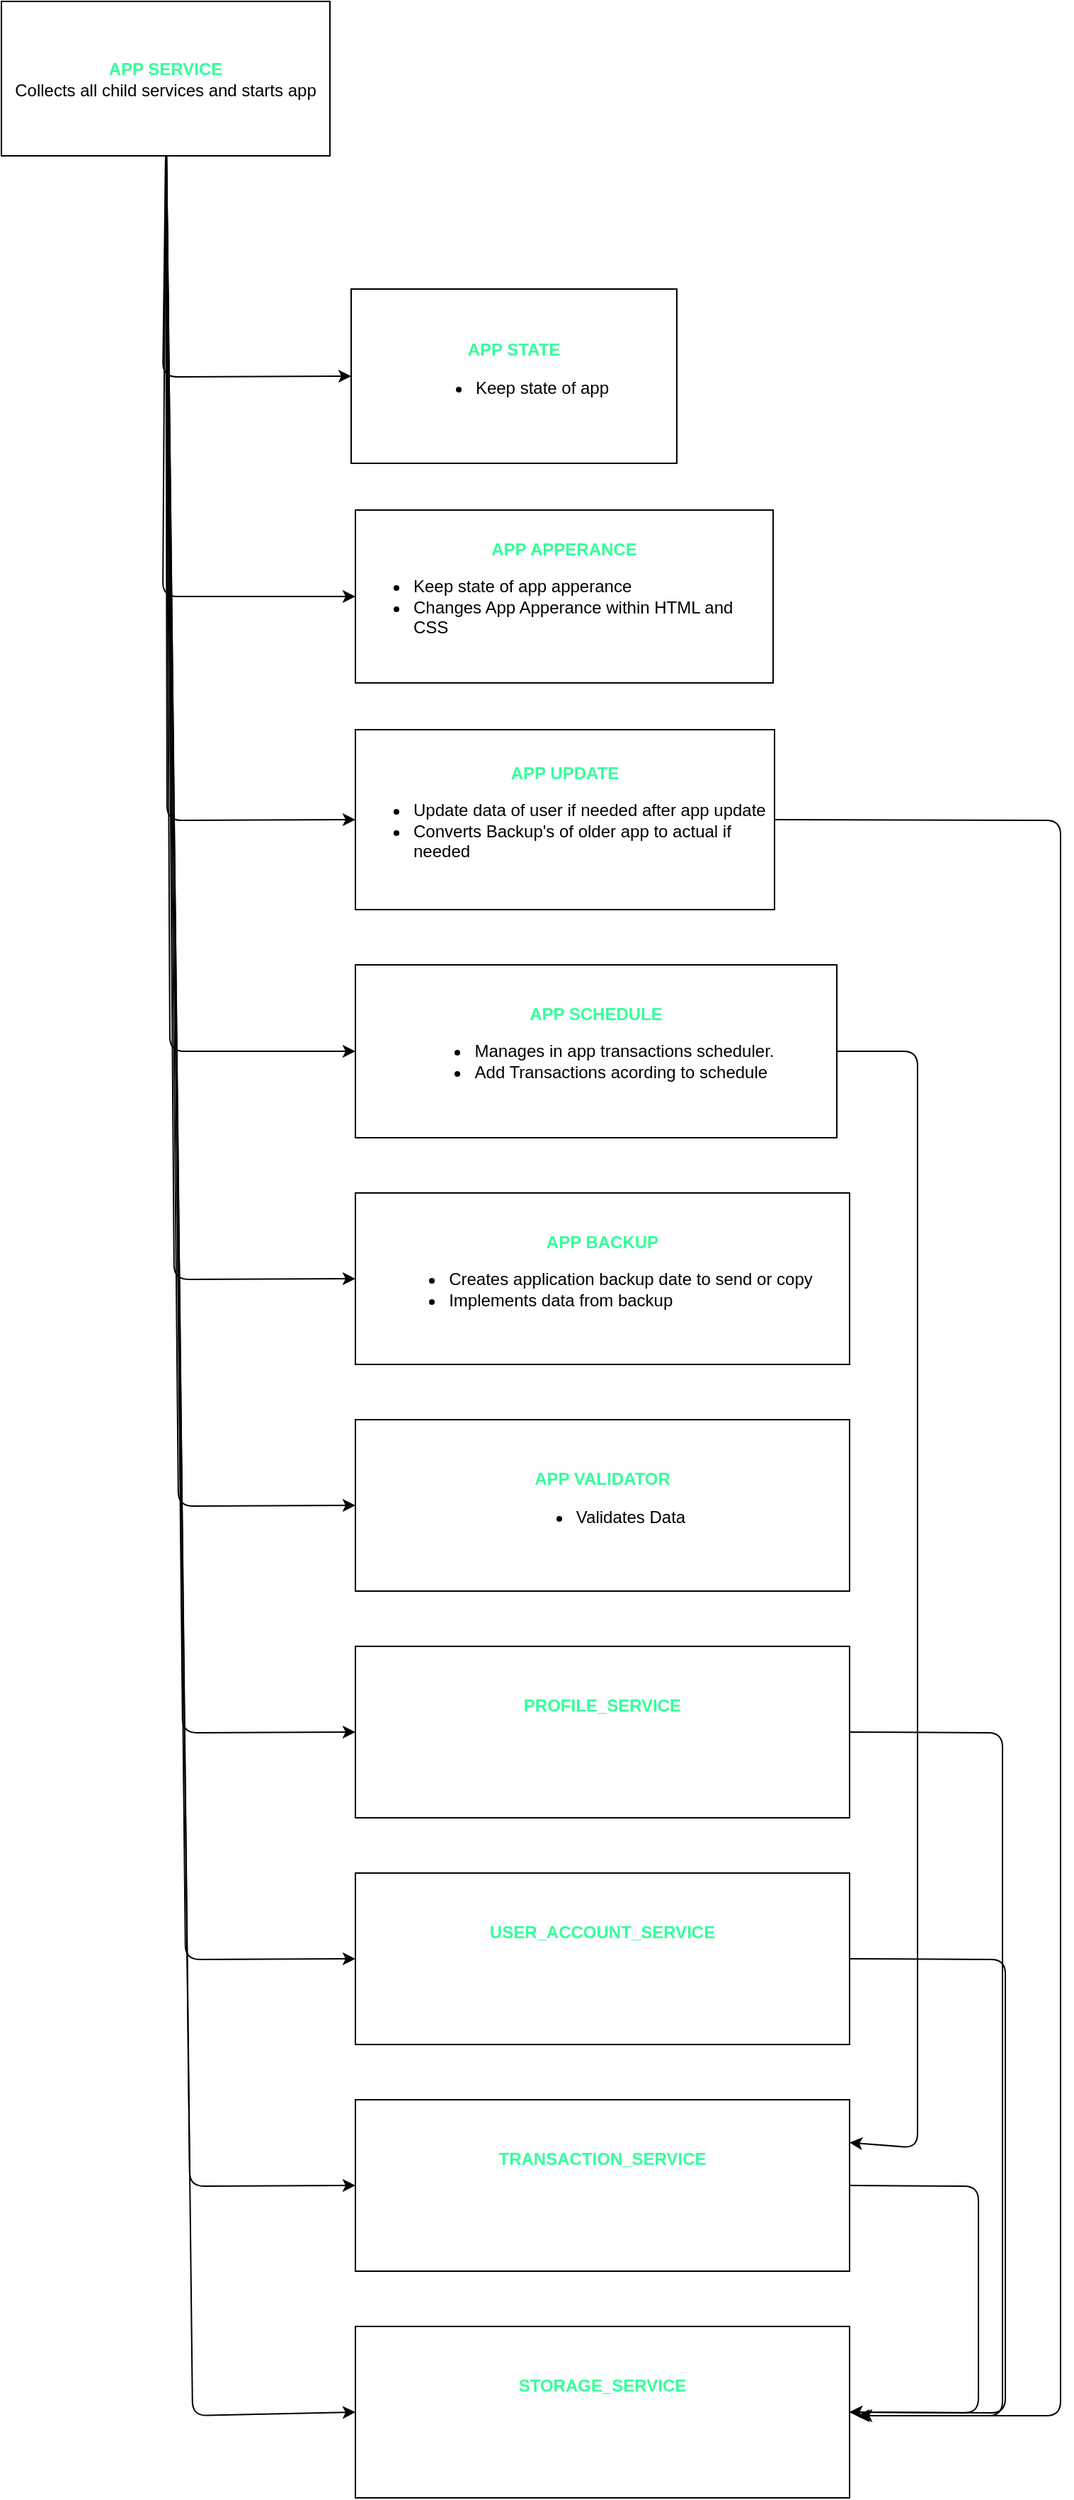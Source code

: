 <mxfile>
    <diagram id="R2RRpO5pG8_qlRIXTBHp" name="APP SERVICES">
        <mxGraphModel dx="1194" dy="804" grid="0" gridSize="10" guides="1" tooltips="1" connect="1" arrows="1" fold="1" page="1" pageScale="1" pageWidth="1000" pageHeight="2000" background="none" math="0" shadow="0">
            <root>
                <mxCell id="0"/>
                <mxCell id="1" parent="0"/>
                <mxCell id="5" style="edgeStyle=none;html=1;entryX=0;entryY=0.5;entryDx=0;entryDy=0;exitX=0.5;exitY=1;exitDx=0;exitDy=0;" parent="1" source="2" target="3" edge="1">
                    <mxGeometry relative="1" as="geometry">
                        <Array as="points">
                            <mxPoint x="182" y="293"/>
                        </Array>
                    </mxGeometry>
                </mxCell>
                <mxCell id="7" style="edgeStyle=none;html=1;entryX=0;entryY=0.5;entryDx=0;entryDy=0;exitX=0.5;exitY=1;exitDx=0;exitDy=0;" parent="1" source="2" target="6" edge="1">
                    <mxGeometry relative="1" as="geometry">
                        <Array as="points">
                            <mxPoint x="182" y="448"/>
                        </Array>
                    </mxGeometry>
                </mxCell>
                <mxCell id="9" style="edgeStyle=none;html=1;exitX=0.5;exitY=1;exitDx=0;exitDy=0;entryX=0;entryY=0.5;entryDx=0;entryDy=0;" parent="1" source="2" target="8" edge="1">
                    <mxGeometry relative="1" as="geometry">
                        <mxPoint x="269" y="492" as="targetPoint"/>
                        <Array as="points">
                            <mxPoint x="185" y="606"/>
                        </Array>
                    </mxGeometry>
                </mxCell>
                <mxCell id="11" style="edgeStyle=none;html=1;entryX=0;entryY=0.5;entryDx=0;entryDy=0;fontColor=#33FF99;exitX=0.5;exitY=1;exitDx=0;exitDy=0;" parent="1" source="2" target="10" edge="1">
                    <mxGeometry relative="1" as="geometry">
                        <Array as="points">
                            <mxPoint x="187" y="769"/>
                        </Array>
                    </mxGeometry>
                </mxCell>
                <mxCell id="13" style="edgeStyle=none;html=1;entryX=0;entryY=0.5;entryDx=0;entryDy=0;fontColor=#33FF99;exitX=0.5;exitY=1;exitDx=0;exitDy=0;" parent="1" source="2" target="12" edge="1">
                    <mxGeometry relative="1" as="geometry">
                        <Array as="points">
                            <mxPoint x="190" y="930"/>
                        </Array>
                    </mxGeometry>
                </mxCell>
                <mxCell id="15" style="edgeStyle=none;html=1;entryX=0;entryY=0.5;entryDx=0;entryDy=0;exitX=0.5;exitY=1;exitDx=0;exitDy=0;" parent="1" source="2" target="14" edge="1">
                    <mxGeometry relative="1" as="geometry">
                        <Array as="points">
                            <mxPoint x="193" y="1090"/>
                        </Array>
                    </mxGeometry>
                </mxCell>
                <mxCell id="18" style="edgeStyle=none;html=1;entryX=0;entryY=0.5;entryDx=0;entryDy=0;" parent="1" source="2" target="16" edge="1">
                    <mxGeometry relative="1" as="geometry">
                        <mxPoint x="114" y="807" as="targetPoint"/>
                        <Array as="points">
                            <mxPoint x="196" y="1250"/>
                        </Array>
                    </mxGeometry>
                </mxCell>
                <mxCell id="21" style="edgeStyle=none;html=1;fontColor=#FFFFFF;entryX=0;entryY=0.5;entryDx=0;entryDy=0;" parent="1" source="2" target="19" edge="1">
                    <mxGeometry relative="1" as="geometry">
                        <mxPoint x="100" y="1093" as="targetPoint"/>
                        <Array as="points">
                            <mxPoint x="198" y="1410"/>
                        </Array>
                    </mxGeometry>
                </mxCell>
                <mxCell id="23" style="edgeStyle=none;html=1;fontColor=#FFFFFF;entryX=0;entryY=0.5;entryDx=0;entryDy=0;" parent="1" source="2" target="22" edge="1">
                    <mxGeometry relative="1" as="geometry">
                        <mxPoint x="116" y="1048" as="targetPoint"/>
                        <Array as="points">
                            <mxPoint x="201" y="1570"/>
                        </Array>
                    </mxGeometry>
                </mxCell>
                <mxCell id="25" style="edgeStyle=none;html=1;entryX=0;entryY=0.5;entryDx=0;entryDy=0;fontColor=#FFFFFF;" parent="1" source="2" target="24" edge="1">
                    <mxGeometry relative="1" as="geometry">
                        <Array as="points">
                            <mxPoint x="203" y="1732"/>
                        </Array>
                    </mxGeometry>
                </mxCell>
                <mxCell id="2" value="&lt;b&gt;&lt;font color=&quot;#33ff99&quot;&gt;APP SERVICE&lt;/font&gt;&lt;/b&gt;&lt;br&gt;Collects all child services and starts app" style="rounded=0;whiteSpace=wrap;html=1;" parent="1" vertex="1">
                    <mxGeometry x="68" y="28" width="232" height="109" as="geometry"/>
                </mxCell>
                <mxCell id="3" value="&lt;font color=&quot;#33ff99&quot;&gt;&lt;b&gt;APP STATE&lt;/b&gt;&lt;/font&gt;&lt;br&gt;&lt;ul&gt;&lt;li style=&quot;text-align: left;&quot;&gt;Keep state of app&lt;/li&gt;&lt;/ul&gt;" style="rounded=0;whiteSpace=wrap;html=1;shadow=0;glass=0;" parent="1" vertex="1">
                    <mxGeometry x="315" y="231" width="230" height="123" as="geometry"/>
                </mxCell>
                <mxCell id="6" value="&lt;b&gt;&lt;font color=&quot;#33ff99&quot;&gt;APP APPERANCE&lt;/font&gt;&lt;/b&gt;&lt;br&gt;&lt;ul&gt;&lt;li style=&quot;text-align: left;&quot;&gt;Keep state of app apperance&lt;/li&gt;&lt;li style=&quot;text-align: left;&quot;&gt;Changes App Apperance within HTML and CSS&lt;/li&gt;&lt;/ul&gt;" style="rounded=0;whiteSpace=wrap;html=1;" parent="1" vertex="1">
                    <mxGeometry x="318" y="387" width="295" height="122" as="geometry"/>
                </mxCell>
                <mxCell id="30" style="edgeStyle=none;html=1;fontColor=#FFFFFF;exitX=1;exitY=0.5;exitDx=0;exitDy=0;" parent="1" source="8" edge="1">
                    <mxGeometry relative="1" as="geometry">
                        <mxPoint x="672" y="1732" as="targetPoint"/>
                        <Array as="points">
                            <mxPoint x="816" y="606"/>
                            <mxPoint x="816" y="1732"/>
                        </Array>
                    </mxGeometry>
                </mxCell>
                <mxCell id="8" value="&lt;font color=&quot;#33ff99&quot;&gt;&lt;b&gt;APP UPDATE&lt;/b&gt;&lt;/font&gt;&lt;br&gt;&lt;ul&gt;&lt;li style=&quot;text-align: left;&quot;&gt;Update data of user if needed after app update&lt;/li&gt;&lt;li style=&quot;text-align: left;&quot;&gt;Converts Backup's of older app to actual if needed&lt;/li&gt;&lt;/ul&gt;" style="rounded=0;whiteSpace=wrap;html=1;align=center;" parent="1" vertex="1">
                    <mxGeometry x="318" y="542" width="296" height="127" as="geometry"/>
                </mxCell>
                <mxCell id="29" style="edgeStyle=none;html=1;exitX=1;exitY=0.5;exitDx=0;exitDy=0;fontColor=#FFFFFF;entryX=1;entryY=0.25;entryDx=0;entryDy=0;" parent="1" source="10" target="22" edge="1">
                    <mxGeometry relative="1" as="geometry">
                        <mxPoint x="669" y="1556" as="targetPoint"/>
                        <Array as="points">
                            <mxPoint x="715" y="769"/>
                            <mxPoint x="715" y="1543"/>
                        </Array>
                    </mxGeometry>
                </mxCell>
                <mxCell id="10" value="&lt;font color=&quot;#33ff99&quot;&gt;&lt;b&gt;APP SCHEDULE&lt;/b&gt;&lt;/font&gt;&lt;br&gt;&lt;ul&gt;&lt;li style=&quot;text-align: left;&quot;&gt;Manages in app transactions scheduler. &lt;/li&gt;&lt;li style=&quot;text-align: left;&quot;&gt;Add Transactions acording to schedule&lt;/li&gt;&lt;/ul&gt;" style="rounded=0;whiteSpace=wrap;html=1;" parent="1" vertex="1">
                    <mxGeometry x="318" y="708" width="340" height="122" as="geometry"/>
                </mxCell>
                <mxCell id="12" value="&lt;font color=&quot;#33ff99&quot;&gt;&lt;b&gt;APP BACKUP&lt;/b&gt;&lt;/font&gt;&lt;br&gt;&lt;ul&gt;&lt;li&gt;Creates application backup date to send or copy&lt;/li&gt;&lt;li style=&quot;text-align: left;&quot;&gt;Implements data from backup&lt;/li&gt;&lt;/ul&gt;" style="rounded=0;whiteSpace=wrap;html=1;" parent="1" vertex="1">
                    <mxGeometry x="318" y="869" width="349" height="121" as="geometry"/>
                </mxCell>
                <mxCell id="14" value="&lt;font color=&quot;#33ff99&quot;&gt;&lt;b&gt;APP VALIDATOR&lt;/b&gt;&lt;/font&gt;&lt;br&gt;&lt;ul&gt;&lt;li style=&quot;text-align: left;&quot;&gt;Validates Data&lt;/li&gt;&lt;/ul&gt;" style="rounded=0;whiteSpace=wrap;html=1;" parent="1" vertex="1">
                    <mxGeometry x="318" y="1029" width="349" height="121" as="geometry"/>
                </mxCell>
                <mxCell id="28" style="edgeStyle=none;html=1;fontColor=#FFFFFF;exitX=1;exitY=0.5;exitDx=0;exitDy=0;" parent="1" source="16" edge="1">
                    <mxGeometry relative="1" as="geometry">
                        <mxPoint x="674" y="1732" as="targetPoint"/>
                        <Array as="points">
                            <mxPoint x="775" y="1250"/>
                            <mxPoint x="775" y="1732"/>
                        </Array>
                    </mxGeometry>
                </mxCell>
                <mxCell id="16" value="&lt;font style=&quot;font-weight: bold;&quot; color=&quot;#33ff99&quot;&gt;PROFILE_SERVICE&lt;/font&gt;&lt;font style=&quot;&quot; color=&quot;#ffffff&quot;&gt;&lt;br&gt;&lt;div style=&quot;&quot;&gt;&lt;ul&gt;&lt;li style=&quot;text-align: left;&quot;&gt;Manages user profile&lt;/li&gt;&lt;/ul&gt;&lt;/div&gt;&lt;/font&gt;" style="rounded=0;whiteSpace=wrap;html=1;glass=0;shadow=0;" parent="1" vertex="1">
                    <mxGeometry x="318" y="1189" width="349" height="121" as="geometry"/>
                </mxCell>
                <mxCell id="27" style="edgeStyle=none;html=1;fontColor=#FFFFFF;exitX=1;exitY=0.5;exitDx=0;exitDy=0;entryX=1;entryY=0.5;entryDx=0;entryDy=0;" parent="1" source="19" target="24" edge="1">
                    <mxGeometry relative="1" as="geometry">
                        <mxPoint x="852.231" y="1481.077" as="targetPoint"/>
                        <Array as="points">
                            <mxPoint x="777" y="1410"/>
                            <mxPoint x="777" y="1730"/>
                        </Array>
                    </mxGeometry>
                </mxCell>
                <mxCell id="19" value="&lt;font style=&quot;font-weight: bold;&quot; color=&quot;#33ff99&quot;&gt;USER_ACCOUNT_SERVICE&lt;/font&gt;&lt;font style=&quot;&quot; color=&quot;#ffffff&quot;&gt;&lt;br&gt;&lt;div style=&quot;&quot;&gt;&lt;ul&gt;&lt;li style=&quot;text-align: left;&quot;&gt;Manages user accounts&lt;/li&gt;&lt;/ul&gt;&lt;/div&gt;&lt;/font&gt;" style="rounded=0;whiteSpace=wrap;html=1;glass=0;shadow=0;" parent="1" vertex="1">
                    <mxGeometry x="318" y="1349" width="349" height="121" as="geometry"/>
                </mxCell>
                <mxCell id="26" style="edgeStyle=none;html=1;entryX=1;entryY=0.5;entryDx=0;entryDy=0;fontColor=#FFFFFF;exitX=1;exitY=0.5;exitDx=0;exitDy=0;" parent="1" source="22" target="24" edge="1">
                    <mxGeometry relative="1" as="geometry">
                        <Array as="points">
                            <mxPoint x="758" y="1570"/>
                            <mxPoint x="758" y="1730"/>
                        </Array>
                    </mxGeometry>
                </mxCell>
                <mxCell id="22" value="&lt;font style=&quot;font-weight: bold;&quot; color=&quot;#33ff99&quot;&gt;TRANSACTION_SERVICE&lt;/font&gt;&lt;font style=&quot;&quot; color=&quot;#ffffff&quot;&gt;&lt;br&gt;&lt;div style=&quot;&quot;&gt;&lt;ul&gt;&lt;li style=&quot;text-align: left;&quot;&gt;Manages in app transactions&lt;/li&gt;&lt;/ul&gt;&lt;/div&gt;&lt;/font&gt;" style="rounded=0;whiteSpace=wrap;html=1;glass=0;shadow=0;" parent="1" vertex="1">
                    <mxGeometry x="318" y="1509" width="349" height="121" as="geometry"/>
                </mxCell>
                <mxCell id="24" value="&lt;font style=&quot;font-weight: bold;&quot; color=&quot;#33ff99&quot;&gt;STORAGE_SERVICE&lt;/font&gt;&lt;font style=&quot;&quot; color=&quot;#ffffff&quot;&gt;&lt;br&gt;&lt;div style=&quot;&quot;&gt;&lt;ul&gt;&lt;li style=&quot;&quot;&gt;Comunicates with IndexedDB to store/retreive data&lt;/li&gt;&lt;/ul&gt;&lt;/div&gt;&lt;/font&gt;" style="rounded=0;whiteSpace=wrap;html=1;glass=0;shadow=0;align=center;" parent="1" vertex="1">
                    <mxGeometry x="318" y="1669" width="349" height="121" as="geometry"/>
                </mxCell>
            </root>
        </mxGraphModel>
    </diagram>
    <diagram id="59a2PRcinGY4OQETN3Uo" name="ALGORITHM - USER PROFILE SETUP">
        <mxGraphModel dx="1837" dy="1237" grid="0" gridSize="10" guides="1" tooltips="1" connect="1" arrows="1" fold="1" page="1" pageScale="1" pageWidth="1500" pageHeight="800" background="none" math="0" shadow="0">
            <root>
                <mxCell id="0"/>
                <mxCell id="1" parent="0"/>
                <mxCell id="B4HcWX0_UmRQ0bLkEdw8-1" value="User Profile Setup - ALGORITHM" style="text;html=1;strokeColor=none;fillColor=none;align=center;verticalAlign=middle;whiteSpace=wrap;rounded=0;shadow=0;glass=0;sketch=0;fontColor=#FFFFFF;fontSize=24;" parent="1" vertex="1">
                    <mxGeometry x="555.25" y="70" width="365" height="50" as="geometry"/>
                </mxCell>
                <mxCell id="B4HcWX0_UmRQ0bLkEdw8-5" style="edgeStyle=none;html=1;entryX=0.5;entryY=0;entryDx=0;entryDy=0;fontSize=13;fontColor=#FFFFFF;" parent="1" source="B4HcWX0_UmRQ0bLkEdw8-3" target="B4HcWX0_UmRQ0bLkEdw8-4" edge="1">
                    <mxGeometry relative="1" as="geometry">
                        <Array as="points">
                            <mxPoint x="719.25" y="238"/>
                            <mxPoint x="451.25" y="235"/>
                        </Array>
                    </mxGeometry>
                </mxCell>
                <mxCell id="B4HcWX0_UmRQ0bLkEdw8-16" style="edgeStyle=none;html=1;fontSize=13;fontColor=#FFFFFF;exitX=0.5;exitY=1;exitDx=0;exitDy=0;" parent="1" source="B4HcWX0_UmRQ0bLkEdw8-3" target="B4HcWX0_UmRQ0bLkEdw8-15" edge="1">
                    <mxGeometry relative="1" as="geometry">
                        <Array as="points">
                            <mxPoint x="719" y="238"/>
                            <mxPoint x="957" y="238"/>
                        </Array>
                    </mxGeometry>
                </mxCell>
                <mxCell id="B4HcWX0_UmRQ0bLkEdw8-3" value="&lt;font style=&quot;font-size: 13px;&quot;&gt;PAGE ENTER&lt;/font&gt;" style="ellipse;whiteSpace=wrap;html=1;rounded=0;shadow=0;glass=0;sketch=0;fontSize=24;fontColor=#FFFFFF;" parent="1" vertex="1">
                    <mxGeometry x="649.25" y="138" width="140" height="51" as="geometry"/>
                </mxCell>
                <mxCell id="B4HcWX0_UmRQ0bLkEdw8-7" value="" style="edgeStyle=none;html=1;fontSize=13;fontColor=#FFFFFF;entryX=0.5;entryY=0;entryDx=0;entryDy=0;" parent="1" source="B4HcWX0_UmRQ0bLkEdw8-4" target="B4HcWX0_UmRQ0bLkEdw8-6" edge="1">
                    <mxGeometry relative="1" as="geometry"/>
                </mxCell>
                <mxCell id="B4HcWX0_UmRQ0bLkEdw8-4" value="User gives profile image" style="shape=parallelogram;perimeter=parallelogramPerimeter;whiteSpace=wrap;html=1;fixedSize=1;rounded=0;shadow=0;glass=0;sketch=0;fontSize=13;fontColor=#FFFFFF;" parent="1" vertex="1">
                    <mxGeometry x="351.25" y="263" width="199" height="47" as="geometry"/>
                </mxCell>
                <mxCell id="B4HcWX0_UmRQ0bLkEdw8-14" value="" style="edgeStyle=none;html=1;fontSize=13;fontColor=#FFFFFF;" parent="1" source="B4HcWX0_UmRQ0bLkEdw8-6" target="B4HcWX0_UmRQ0bLkEdw8-13" edge="1">
                    <mxGeometry relative="1" as="geometry"/>
                </mxCell>
                <mxCell id="B4HcWX0_UmRQ0bLkEdw8-6" value="handleImageInput()" style="shape=hexagon;perimeter=hexagonPerimeter2;whiteSpace=wrap;html=1;fixedSize=1;rounded=0;shadow=0;glass=0;sketch=0;fontSize=13;fontColor=#FFFFFF;size=41.583;" parent="1" vertex="1">
                    <mxGeometry x="346" y="348" width="209.5" height="42" as="geometry"/>
                </mxCell>
                <mxCell id="B4HcWX0_UmRQ0bLkEdw8-8" value="profile" style="swimlane;whiteSpace=wrap;html=1;rounded=0;shadow=0;glass=0;sketch=0;fontSize=13;fontColor=#FFFFFF;startSize=32;" parent="1" vertex="1">
                    <mxGeometry x="79" y="57" width="156" height="165" as="geometry">
                        <mxRectangle x="376" y="33" width="75" height="28" as="alternateBounds"/>
                    </mxGeometry>
                </mxCell>
                <mxCell id="B4HcWX0_UmRQ0bLkEdw8-9" value="id: string" style="text;html=1;align=center;verticalAlign=middle;resizable=0;points=[];autosize=1;strokeColor=none;fillColor=none;fontSize=13;fontColor=#FFFFFF;" parent="B4HcWX0_UmRQ0bLkEdw8-8" vertex="1">
                    <mxGeometry x="44.5" y="39.5" width="67" height="28" as="geometry"/>
                </mxCell>
                <mxCell id="B4HcWX0_UmRQ0bLkEdw8-10" value="name: string" style="text;html=1;align=center;verticalAlign=middle;resizable=0;points=[];autosize=1;strokeColor=none;fillColor=none;fontSize=13;fontColor=#FFFFFF;" parent="B4HcWX0_UmRQ0bLkEdw8-8" vertex="1">
                    <mxGeometry x="33.5" y="67.5" width="90" height="28" as="geometry"/>
                </mxCell>
                <mxCell id="B4HcWX0_UmRQ0bLkEdw8-11" value="surnname: string" style="text;html=1;align=center;verticalAlign=middle;resizable=0;points=[];autosize=1;strokeColor=none;fillColor=none;fontSize=13;fontColor=#FFFFFF;" parent="B4HcWX0_UmRQ0bLkEdw8-8" vertex="1">
                    <mxGeometry x="21" y="95.5" width="115" height="28" as="geometry"/>
                </mxCell>
                <mxCell id="B4HcWX0_UmRQ0bLkEdw8-12" value="image: string" style="text;html=1;align=center;verticalAlign=middle;resizable=0;points=[];autosize=1;strokeColor=none;fillColor=none;fontSize=13;fontColor=#FFFFFF;" parent="B4HcWX0_UmRQ0bLkEdw8-8" vertex="1">
                    <mxGeometry x="33" y="123.5" width="92" height="28" as="geometry"/>
                </mxCell>
                <mxCell id="B4HcWX0_UmRQ0bLkEdw8-13" value="profile.image" style="shape=dataStorage;whiteSpace=wrap;html=1;fixedSize=1;rounded=0;shadow=0;glass=0;sketch=0;fontSize=13;fontColor=#FFFFFF;size=14.105;" parent="1" vertex="1">
                    <mxGeometry x="152" y="343.5" width="125" height="51" as="geometry"/>
                </mxCell>
                <mxCell id="B4HcWX0_UmRQ0bLkEdw8-18" value="" style="edgeStyle=none;html=1;fontSize=13;fontColor=#FFFFFF;" parent="1" source="B4HcWX0_UmRQ0bLkEdw8-15" target="B4HcWX0_UmRQ0bLkEdw8-17" edge="1">
                    <mxGeometry relative="1" as="geometry"/>
                </mxCell>
                <mxCell id="B4HcWX0_UmRQ0bLkEdw8-15" value="User gives profile name and surnname" style="shape=parallelogram;perimeter=parallelogramPerimeter;whiteSpace=wrap;html=1;fixedSize=1;rounded=0;shadow=0;glass=0;sketch=0;fontSize=13;fontColor=#FFFFFF;" parent="1" vertex="1">
                    <mxGeometry x="860" y="263" width="199" height="47" as="geometry"/>
                </mxCell>
                <mxCell id="B4HcWX0_UmRQ0bLkEdw8-20" value="" style="edgeStyle=none;html=1;fontSize=13;fontColor=#FFFFFF;" parent="1" source="B4HcWX0_UmRQ0bLkEdw8-17" target="B4HcWX0_UmRQ0bLkEdw8-19" edge="1">
                    <mxGeometry relative="1" as="geometry"/>
                </mxCell>
                <mxCell id="B4HcWX0_UmRQ0bLkEdw8-17" value="handleTextInput()" style="shape=hexagon;perimeter=hexagonPerimeter2;whiteSpace=wrap;html=1;fixedSize=1;rounded=0;shadow=0;glass=0;sketch=0;fontSize=13;fontColor=#FFFFFF;size=41.583;" parent="1" vertex="1">
                    <mxGeometry x="854.75" y="352.5" width="209.5" height="42" as="geometry"/>
                </mxCell>
                <mxCell id="B4HcWX0_UmRQ0bLkEdw8-19" value="profile.name&lt;br&gt;proflle.surname" style="shape=dataStorage;whiteSpace=wrap;html=1;fixedSize=1;rounded=0;shadow=0;glass=0;sketch=0;fontSize=13;fontColor=#FFFFFF;flipH=1;" parent="1" vertex="1">
                    <mxGeometry x="1138" y="333.5" width="144" height="80.5" as="geometry"/>
                </mxCell>
                <mxCell id="B4HcWX0_UmRQ0bLkEdw8-34" style="edgeStyle=none;html=1;entryX=0.5;entryY=0;entryDx=0;entryDy=0;fontSize=13;fontColor=#FFFFFF;startArrow=none;startFill=0;endArrow=classic;endFill=1;" parent="1" source="B4HcWX0_UmRQ0bLkEdw8-22" target="B4HcWX0_UmRQ0bLkEdw8-32" edge="1">
                    <mxGeometry relative="1" as="geometry"/>
                </mxCell>
                <mxCell id="B4HcWX0_UmRQ0bLkEdw8-22" value="nav_bar_right_button_clicked$" style="shape=process;whiteSpace=wrap;html=1;backgroundOutline=1;rounded=0;shadow=0;glass=0;sketch=0;fontSize=13;fontColor=#FFFFFF;" parent="1" vertex="1">
                    <mxGeometry x="599.25" y="424" width="240" height="80" as="geometry"/>
                </mxCell>
                <mxCell id="B4HcWX0_UmRQ0bLkEdw8-25" value="" style="endArrow=classic;html=1;dashed=1;fontSize=13;fontColor=#FFFFFF;exitX=0.5;exitY=1;exitDx=0;exitDy=0;entryX=0;entryY=0.5;entryDx=0;entryDy=0;" parent="1" source="B4HcWX0_UmRQ0bLkEdw8-6" target="B4HcWX0_UmRQ0bLkEdw8-22" edge="1">
                    <mxGeometry relative="1" as="geometry">
                        <mxPoint x="683" y="524" as="sourcePoint"/>
                        <mxPoint x="783" y="524" as="targetPoint"/>
                        <Array as="points">
                            <mxPoint x="451" y="464"/>
                        </Array>
                    </mxGeometry>
                </mxCell>
                <mxCell id="B4HcWX0_UmRQ0bLkEdw8-27" value="" style="endArrow=none;html=1;dashed=1;fontSize=13;fontColor=#FFFFFF;startArrow=classic;startFill=1;endFill=0;entryX=0.5;entryY=1;entryDx=0;entryDy=0;exitX=1;exitY=0.5;exitDx=0;exitDy=0;" parent="1" source="B4HcWX0_UmRQ0bLkEdw8-22" target="B4HcWX0_UmRQ0bLkEdw8-17" edge="1">
                    <mxGeometry relative="1" as="geometry">
                        <mxPoint x="883" y="484" as="sourcePoint"/>
                        <mxPoint x="983" y="484" as="targetPoint"/>
                        <Array as="points">
                            <mxPoint x="960" y="464"/>
                        </Array>
                    </mxGeometry>
                </mxCell>
                <mxCell id="B4HcWX0_UmRQ0bLkEdw8-36" value="" style="edgeStyle=none;html=1;fontSize=13;fontColor=#FFFFFF;startArrow=none;startFill=0;endArrow=classic;endFill=1;" parent="1" source="B4HcWX0_UmRQ0bLkEdw8-32" edge="1">
                    <mxGeometry relative="1" as="geometry">
                        <mxPoint x="719.253" y="624.002" as="targetPoint"/>
                    </mxGeometry>
                </mxCell>
                <mxCell id="B4HcWX0_UmRQ0bLkEdw8-32" value="saveProfile()" style="shape=hexagon;perimeter=hexagonPerimeter2;whiteSpace=wrap;html=1;fixedSize=1;rounded=0;shadow=0;glass=0;sketch=0;fontSize=13;fontColor=#FFFFFF;" parent="1" vertex="1">
                    <mxGeometry x="623.94" y="544" width="190.63" height="50" as="geometry"/>
                </mxCell>
                <mxCell id="B4HcWX0_UmRQ0bLkEdw8-38" value="" style="edgeStyle=none;html=1;fontSize=13;fontColor=#FFFFFF;startArrow=none;startFill=0;endArrow=classic;endFill=1;strokeColor=#FF3333;" parent="1" target="B4HcWX0_UmRQ0bLkEdw8-37" edge="1">
                    <mxGeometry relative="1" as="geometry">
                        <mxPoint x="599.25" y="704" as="sourcePoint"/>
                    </mxGeometry>
                </mxCell>
                <mxCell id="B4HcWX0_UmRQ0bLkEdw8-43" style="edgeStyle=none;html=1;strokeColor=#FFFFFF;fontSize=13;fontColor=#FFFFFF;startArrow=none;startFill=0;endArrow=classic;endFill=1;" parent="1" edge="1">
                    <mxGeometry relative="1" as="geometry">
                        <mxPoint x="993" y="704.0" as="targetPoint"/>
                        <mxPoint x="839.25" y="704" as="sourcePoint"/>
                    </mxGeometry>
                </mxCell>
                <mxCell id="B4HcWX0_UmRQ0bLkEdw8-35" value="PROFILE_SERVICE.save()" style="rhombus;whiteSpace=wrap;html=1;rounded=0;shadow=0;glass=0;sketch=0;fontSize=13;fontColor=#FFFFFF;" parent="1" vertex="1">
                    <mxGeometry x="599.25" y="624" width="240" height="160" as="geometry"/>
                </mxCell>
                <mxCell id="B4HcWX0_UmRQ0bLkEdw8-39" style="edgeStyle=none;html=1;fontSize=13;fontColor=#FFFFFF;startArrow=none;startFill=0;endArrow=classic;endFill=1;fillColor=#d80073;strokeColor=#FF3333;" parent="1" source="B4HcWX0_UmRQ0bLkEdw8-37" edge="1">
                    <mxGeometry relative="1" as="geometry">
                        <mxPoint x="723" y="214" as="targetPoint"/>
                        <Array as="points">
                            <mxPoint x="293" y="584"/>
                            <mxPoint x="103" y="584"/>
                            <mxPoint x="103" y="264"/>
                            <mxPoint x="303" y="264"/>
                            <mxPoint x="303" y="184"/>
                            <mxPoint x="583" y="184"/>
                            <mxPoint x="583" y="214"/>
                        </Array>
                    </mxGeometry>
                </mxCell>
                <mxCell id="B4HcWX0_UmRQ0bLkEdw8-37" value="APP_STATE.errorHappend()" style="shape=process;whiteSpace=wrap;html=1;backgroundOutline=1;fontSize=13;fontColor=#FFFFFF;rounded=0;shadow=0;glass=0;sketch=0;fillColor=#FF3333;" parent="1" vertex="1">
                    <mxGeometry x="173" y="674" width="240" height="60" as="geometry"/>
                </mxCell>
                <mxCell id="B4HcWX0_UmRQ0bLkEdw8-40" value="catch" style="text;html=1;strokeColor=none;fillColor=none;align=center;verticalAlign=middle;whiteSpace=wrap;rounded=0;shadow=0;glass=0;sketch=0;fontSize=13;fontColor=#FF3333;fontStyle=1" parent="1" vertex="1">
                    <mxGeometry x="523" y="674" width="60" height="30" as="geometry"/>
                </mxCell>
                <mxCell id="B4HcWX0_UmRQ0bLkEdw8-41" value="then" style="text;html=1;strokeColor=none;fillColor=none;align=center;verticalAlign=middle;whiteSpace=wrap;rounded=0;shadow=0;glass=0;sketch=0;fontSize=13;fontColor=#FFFFFF;fontStyle=1" parent="1" vertex="1">
                    <mxGeometry x="843" y="674" width="60" height="30" as="geometry"/>
                </mxCell>
                <mxCell id="KTMuS1M-fm1mCQHHkStS-2" value="" style="edgeStyle=none;html=1;strokeColor=#FFFFFF;fontSize=13;fontColor=#FFFFFF;startArrow=none;startFill=0;endArrow=classic;endFill=1;" parent="1" source="B4HcWX0_UmRQ0bLkEdw8-44" target="KTMuS1M-fm1mCQHHkStS-1" edge="1">
                    <mxGeometry relative="1" as="geometry"/>
                </mxCell>
                <mxCell id="B4HcWX0_UmRQ0bLkEdw8-44" value="APP.navigate(&quot;home&quot;)" style="shape=process;whiteSpace=wrap;html=1;backgroundOutline=1;rounded=0;shadow=0;glass=0;sketch=0;fontSize=13;fontColor=#FFFFFF;" parent="1" vertex="1">
                    <mxGeometry x="993" y="664" width="240" height="80" as="geometry"/>
                </mxCell>
                <mxCell id="KTMuS1M-fm1mCQHHkStS-1" value="&lt;font style=&quot;font-size: 13px;&quot;&gt;END&lt;/font&gt;" style="ellipse;whiteSpace=wrap;html=1;rounded=0;shadow=0;glass=0;sketch=0;fontSize=24;fontColor=#FFFFFF;" parent="1" vertex="1">
                    <mxGeometry x="1282" y="678.5" width="140" height="51" as="geometry"/>
                </mxCell>
            </root>
        </mxGraphModel>
    </diagram>
</mxfile>